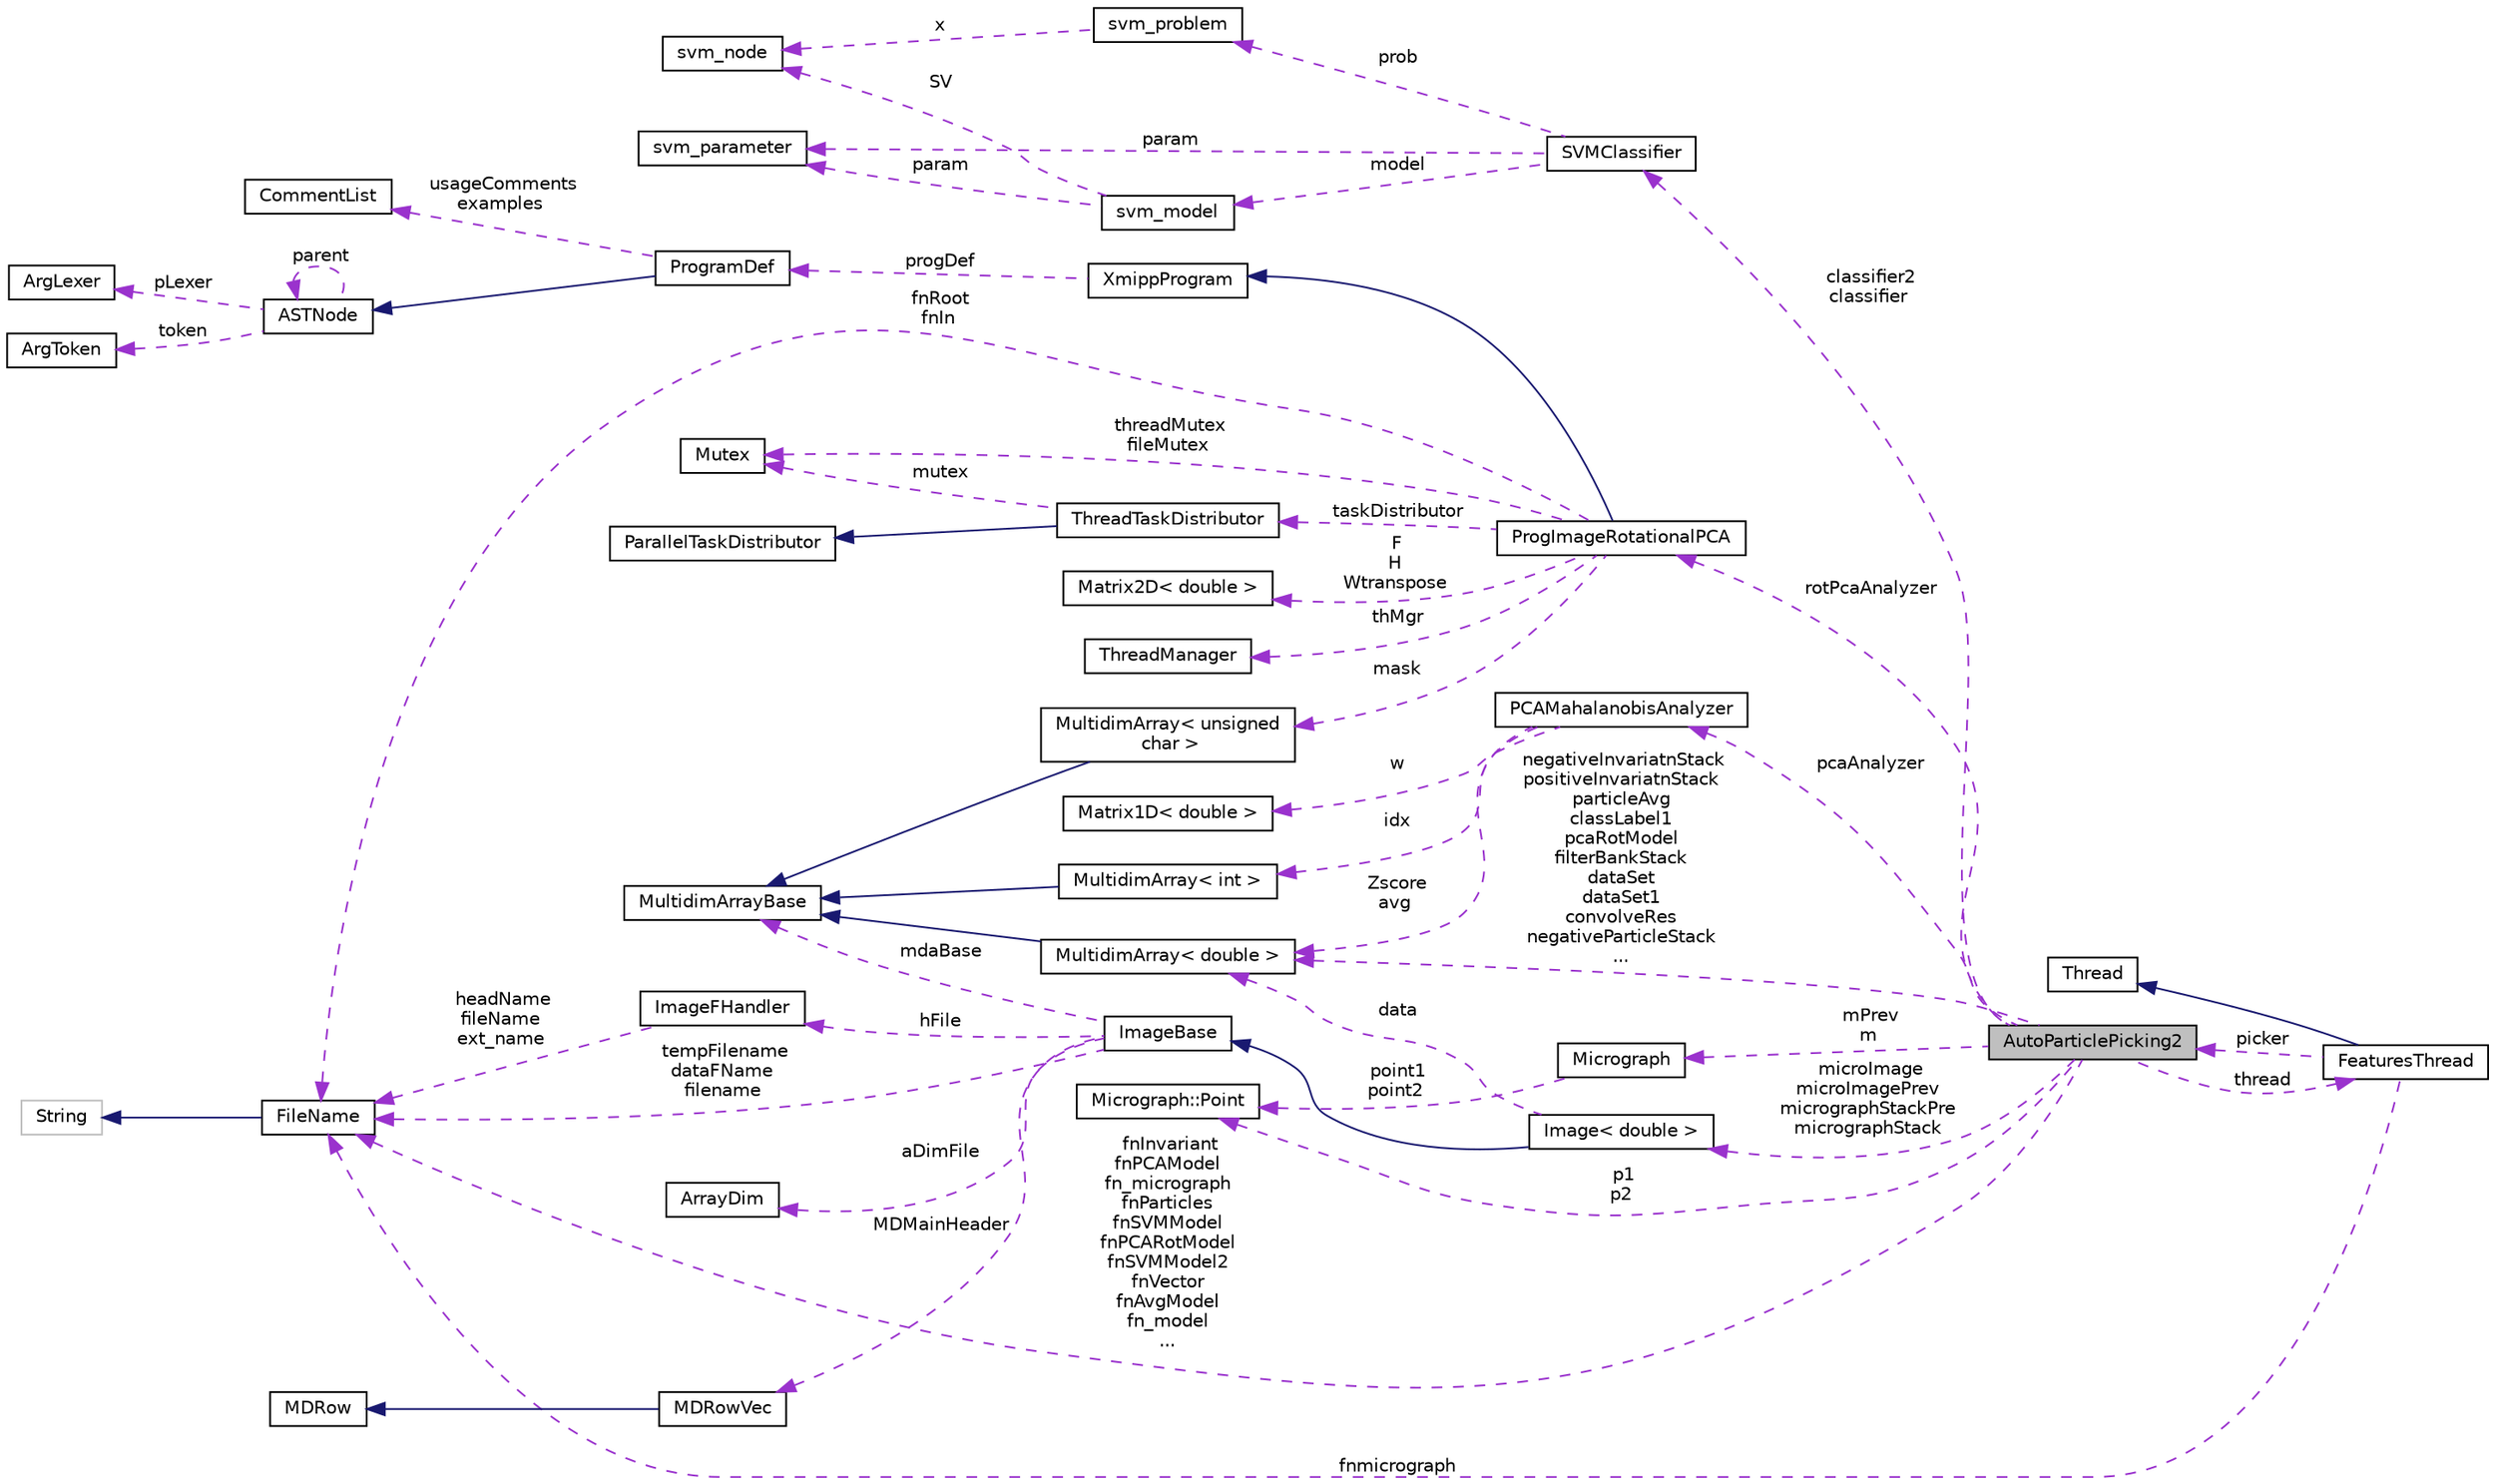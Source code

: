 digraph "AutoParticlePicking2"
{
  edge [fontname="Helvetica",fontsize="10",labelfontname="Helvetica",labelfontsize="10"];
  node [fontname="Helvetica",fontsize="10",shape=record];
  rankdir="LR";
  Node1 [label="AutoParticlePicking2",height=0.2,width=0.4,color="black", fillcolor="grey75", style="filled", fontcolor="black"];
  Node2 -> Node1 [dir="back",color="darkorchid3",fontsize="10",style="dashed",label=" p1\np2" ,fontname="Helvetica"];
  Node2 [label="Micrograph::Point",height=0.2,width=0.4,color="black", fillcolor="white", style="filled",URL="$structMicrograph_1_1Point.html"];
  Node3 -> Node1 [dir="back",color="darkorchid3",fontsize="10",style="dashed",label=" pcaAnalyzer" ,fontname="Helvetica"];
  Node3 [label="PCAMahalanobisAnalyzer",height=0.2,width=0.4,color="black", fillcolor="white", style="filled",URL="$classPCAMahalanobisAnalyzer.html"];
  Node4 -> Node3 [dir="back",color="darkorchid3",fontsize="10",style="dashed",label=" w" ,fontname="Helvetica"];
  Node4 [label="Matrix1D\< double \>",height=0.2,width=0.4,color="black", fillcolor="white", style="filled",URL="$classMatrix1D.html"];
  Node5 -> Node3 [dir="back",color="darkorchid3",fontsize="10",style="dashed",label=" Zscore\navg" ,fontname="Helvetica"];
  Node5 [label="MultidimArray\< double \>",height=0.2,width=0.4,color="black", fillcolor="white", style="filled",URL="$classMultidimArray.html"];
  Node6 -> Node5 [dir="back",color="midnightblue",fontsize="10",style="solid",fontname="Helvetica"];
  Node6 [label="MultidimArrayBase",height=0.2,width=0.4,color="black", fillcolor="white", style="filled",URL="$classMultidimArrayBase.html"];
  Node7 -> Node3 [dir="back",color="darkorchid3",fontsize="10",style="dashed",label=" idx" ,fontname="Helvetica"];
  Node7 [label="MultidimArray\< int \>",height=0.2,width=0.4,color="black", fillcolor="white", style="filled",URL="$classMultidimArray.html"];
  Node6 -> Node7 [dir="back",color="midnightblue",fontsize="10",style="solid",fontname="Helvetica"];
  Node8 -> Node1 [dir="back",color="darkorchid3",fontsize="10",style="dashed",label=" thread" ,fontname="Helvetica"];
  Node8 [label="FeaturesThread",height=0.2,width=0.4,color="black", fillcolor="white", style="filled",URL="$classFeaturesThread.html"];
  Node9 -> Node8 [dir="back",color="midnightblue",fontsize="10",style="solid",fontname="Helvetica"];
  Node9 [label="Thread",height=0.2,width=0.4,color="black", fillcolor="white", style="filled",URL="$classThread.html"];
  Node1 -> Node8 [dir="back",color="darkorchid3",fontsize="10",style="dashed",label=" picker" ,fontname="Helvetica"];
  Node10 -> Node8 [dir="back",color="darkorchid3",fontsize="10",style="dashed",label=" fnmicrograph" ,fontname="Helvetica"];
  Node10 [label="FileName",height=0.2,width=0.4,color="black", fillcolor="white", style="filled",URL="$classFileName.html"];
  Node11 -> Node10 [dir="back",color="midnightblue",fontsize="10",style="solid",fontname="Helvetica"];
  Node11 [label="String",height=0.2,width=0.4,color="grey75", fillcolor="white", style="filled"];
  Node12 -> Node1 [dir="back",color="darkorchid3",fontsize="10",style="dashed",label=" classifier2\nclassifier" ,fontname="Helvetica"];
  Node12 [label="SVMClassifier",height=0.2,width=0.4,color="black", fillcolor="white", style="filled",URL="$classSVMClassifier.html"];
  Node13 -> Node12 [dir="back",color="darkorchid3",fontsize="10",style="dashed",label=" prob" ,fontname="Helvetica"];
  Node13 [label="svm_problem",height=0.2,width=0.4,color="black", fillcolor="white", style="filled",URL="$structsvm__problem.html"];
  Node14 -> Node13 [dir="back",color="darkorchid3",fontsize="10",style="dashed",label=" x" ,fontname="Helvetica"];
  Node14 [label="svm_node",height=0.2,width=0.4,color="black", fillcolor="white", style="filled",URL="$structsvm__node.html"];
  Node15 -> Node12 [dir="back",color="darkorchid3",fontsize="10",style="dashed",label=" model" ,fontname="Helvetica"];
  Node15 [label="svm_model",height=0.2,width=0.4,color="black", fillcolor="white", style="filled",URL="$structsvm__model.html"];
  Node14 -> Node15 [dir="back",color="darkorchid3",fontsize="10",style="dashed",label=" SV" ,fontname="Helvetica"];
  Node16 -> Node15 [dir="back",color="darkorchid3",fontsize="10",style="dashed",label=" param" ,fontname="Helvetica"];
  Node16 [label="svm_parameter",height=0.2,width=0.4,color="black", fillcolor="white", style="filled",URL="$structsvm__parameter.html"];
  Node16 -> Node12 [dir="back",color="darkorchid3",fontsize="10",style="dashed",label=" param" ,fontname="Helvetica"];
  Node17 -> Node1 [dir="back",color="darkorchid3",fontsize="10",style="dashed",label=" mPrev\nm" ,fontname="Helvetica"];
  Node17 [label="Micrograph",height=0.2,width=0.4,color="black", fillcolor="white", style="filled",URL="$classMicrograph.html"];
  Node2 -> Node17 [dir="back",color="darkorchid3",fontsize="10",style="dashed",label=" point1\npoint2" ,fontname="Helvetica"];
  Node18 -> Node1 [dir="back",color="darkorchid3",fontsize="10",style="dashed",label=" rotPcaAnalyzer" ,fontname="Helvetica"];
  Node18 [label="ProgImageRotationalPCA",height=0.2,width=0.4,color="black", fillcolor="white", style="filled",URL="$classProgImageRotationalPCA.html"];
  Node19 -> Node18 [dir="back",color="midnightblue",fontsize="10",style="solid",fontname="Helvetica"];
  Node19 [label="XmippProgram",height=0.2,width=0.4,color="black", fillcolor="white", style="filled",URL="$classXmippProgram.html"];
  Node20 -> Node19 [dir="back",color="darkorchid3",fontsize="10",style="dashed",label=" progDef" ,fontname="Helvetica"];
  Node20 [label="ProgramDef",height=0.2,width=0.4,color="black", fillcolor="white", style="filled",URL="$classProgramDef.html"];
  Node21 -> Node20 [dir="back",color="midnightblue",fontsize="10",style="solid",fontname="Helvetica"];
  Node21 [label="ASTNode",height=0.2,width=0.4,color="black", fillcolor="white", style="filled",URL="$classASTNode.html"];
  Node22 -> Node21 [dir="back",color="darkorchid3",fontsize="10",style="dashed",label=" token" ,fontname="Helvetica"];
  Node22 [label="ArgToken",height=0.2,width=0.4,color="black", fillcolor="white", style="filled",URL="$classArgToken.html"];
  Node23 -> Node21 [dir="back",color="darkorchid3",fontsize="10",style="dashed",label=" pLexer" ,fontname="Helvetica"];
  Node23 [label="ArgLexer",height=0.2,width=0.4,color="black", fillcolor="white", style="filled",URL="$classArgLexer.html"];
  Node21 -> Node21 [dir="back",color="darkorchid3",fontsize="10",style="dashed",label=" parent" ,fontname="Helvetica"];
  Node24 -> Node20 [dir="back",color="darkorchid3",fontsize="10",style="dashed",label=" usageComments\nexamples" ,fontname="Helvetica"];
  Node24 [label="CommentList",height=0.2,width=0.4,color="black", fillcolor="white", style="filled",URL="$classCommentList.html"];
  Node25 -> Node18 [dir="back",color="darkorchid3",fontsize="10",style="dashed",label=" F\nH\nWtranspose" ,fontname="Helvetica"];
  Node25 [label="Matrix2D\< double \>",height=0.2,width=0.4,color="black", fillcolor="white", style="filled",URL="$classMatrix2D.html"];
  Node26 -> Node18 [dir="back",color="darkorchid3",fontsize="10",style="dashed",label=" thMgr" ,fontname="Helvetica"];
  Node26 [label="ThreadManager",height=0.2,width=0.4,color="black", fillcolor="white", style="filled",URL="$classThreadManager.html"];
  Node27 -> Node18 [dir="back",color="darkorchid3",fontsize="10",style="dashed",label=" threadMutex\nfileMutex" ,fontname="Helvetica"];
  Node27 [label="Mutex",height=0.2,width=0.4,color="black", fillcolor="white", style="filled",URL="$classMutex.html"];
  Node28 -> Node18 [dir="back",color="darkorchid3",fontsize="10",style="dashed",label=" taskDistributor" ,fontname="Helvetica"];
  Node28 [label="ThreadTaskDistributor",height=0.2,width=0.4,color="black", fillcolor="white", style="filled",URL="$classThreadTaskDistributor.html"];
  Node29 -> Node28 [dir="back",color="midnightblue",fontsize="10",style="solid",fontname="Helvetica"];
  Node29 [label="ParallelTaskDistributor",height=0.2,width=0.4,color="black", fillcolor="white", style="filled",URL="$classParallelTaskDistributor.html"];
  Node27 -> Node28 [dir="back",color="darkorchid3",fontsize="10",style="dashed",label=" mutex" ,fontname="Helvetica"];
  Node30 -> Node18 [dir="back",color="darkorchid3",fontsize="10",style="dashed",label=" mask" ,fontname="Helvetica"];
  Node30 [label="MultidimArray\< unsigned\l char \>",height=0.2,width=0.4,color="black", fillcolor="white", style="filled",URL="$classMultidimArray.html"];
  Node6 -> Node30 [dir="back",color="midnightblue",fontsize="10",style="solid",fontname="Helvetica"];
  Node10 -> Node18 [dir="back",color="darkorchid3",fontsize="10",style="dashed",label=" fnRoot\nfnIn" ,fontname="Helvetica"];
  Node31 -> Node1 [dir="back",color="darkorchid3",fontsize="10",style="dashed",label=" microImage\nmicroImagePrev\nmicrographStackPre\nmicrographStack" ,fontname="Helvetica"];
  Node31 [label="Image\< double \>",height=0.2,width=0.4,color="black", fillcolor="white", style="filled",URL="$classImage.html"];
  Node32 -> Node31 [dir="back",color="midnightblue",fontsize="10",style="solid",fontname="Helvetica"];
  Node32 [label="ImageBase",height=0.2,width=0.4,color="black", fillcolor="white", style="filled",URL="$classImageBase.html",tooltip="Image base class. "];
  Node6 -> Node32 [dir="back",color="darkorchid3",fontsize="10",style="dashed",label=" mdaBase" ,fontname="Helvetica"];
  Node33 -> Node32 [dir="back",color="darkorchid3",fontsize="10",style="dashed",label=" MDMainHeader" ,fontname="Helvetica"];
  Node33 [label="MDRowVec",height=0.2,width=0.4,color="black", fillcolor="white", style="filled",URL="$classMDRowVec.html"];
  Node34 -> Node33 [dir="back",color="midnightblue",fontsize="10",style="solid",fontname="Helvetica"];
  Node34 [label="MDRow",height=0.2,width=0.4,color="black", fillcolor="white", style="filled",URL="$classMDRow.html"];
  Node35 -> Node32 [dir="back",color="darkorchid3",fontsize="10",style="dashed",label=" hFile" ,fontname="Helvetica"];
  Node35 [label="ImageFHandler",height=0.2,width=0.4,color="black", fillcolor="white", style="filled",URL="$structImageFHandler.html"];
  Node10 -> Node35 [dir="back",color="darkorchid3",fontsize="10",style="dashed",label=" headName\nfileName\next_name" ,fontname="Helvetica"];
  Node36 -> Node32 [dir="back",color="darkorchid3",fontsize="10",style="dashed",label=" aDimFile" ,fontname="Helvetica"];
  Node36 [label="ArrayDim",height=0.2,width=0.4,color="black", fillcolor="white", style="filled",URL="$structArrayDim.html"];
  Node10 -> Node32 [dir="back",color="darkorchid3",fontsize="10",style="dashed",label=" tempFilename\ndataFName\nfilename" ,fontname="Helvetica"];
  Node5 -> Node31 [dir="back",color="darkorchid3",fontsize="10",style="dashed",label=" data" ,fontname="Helvetica"];
  Node5 -> Node1 [dir="back",color="darkorchid3",fontsize="10",style="dashed",label=" negativeInvariatnStack\npositiveInvariatnStack\nparticleAvg\nclassLabel1\npcaRotModel\nfilterBankStack\ndataSet\ndataSet1\nconvolveRes\nnegativeParticleStack\n..." ,fontname="Helvetica"];
  Node10 -> Node1 [dir="back",color="darkorchid3",fontsize="10",style="dashed",label=" fnInvariant\nfnPCAModel\nfn_micrograph\nfnParticles\nfnSVMModel\nfnPCARotModel\nfnSVMModel2\nfnVector\nfnAvgModel\nfn_model\n..." ,fontname="Helvetica"];
}
